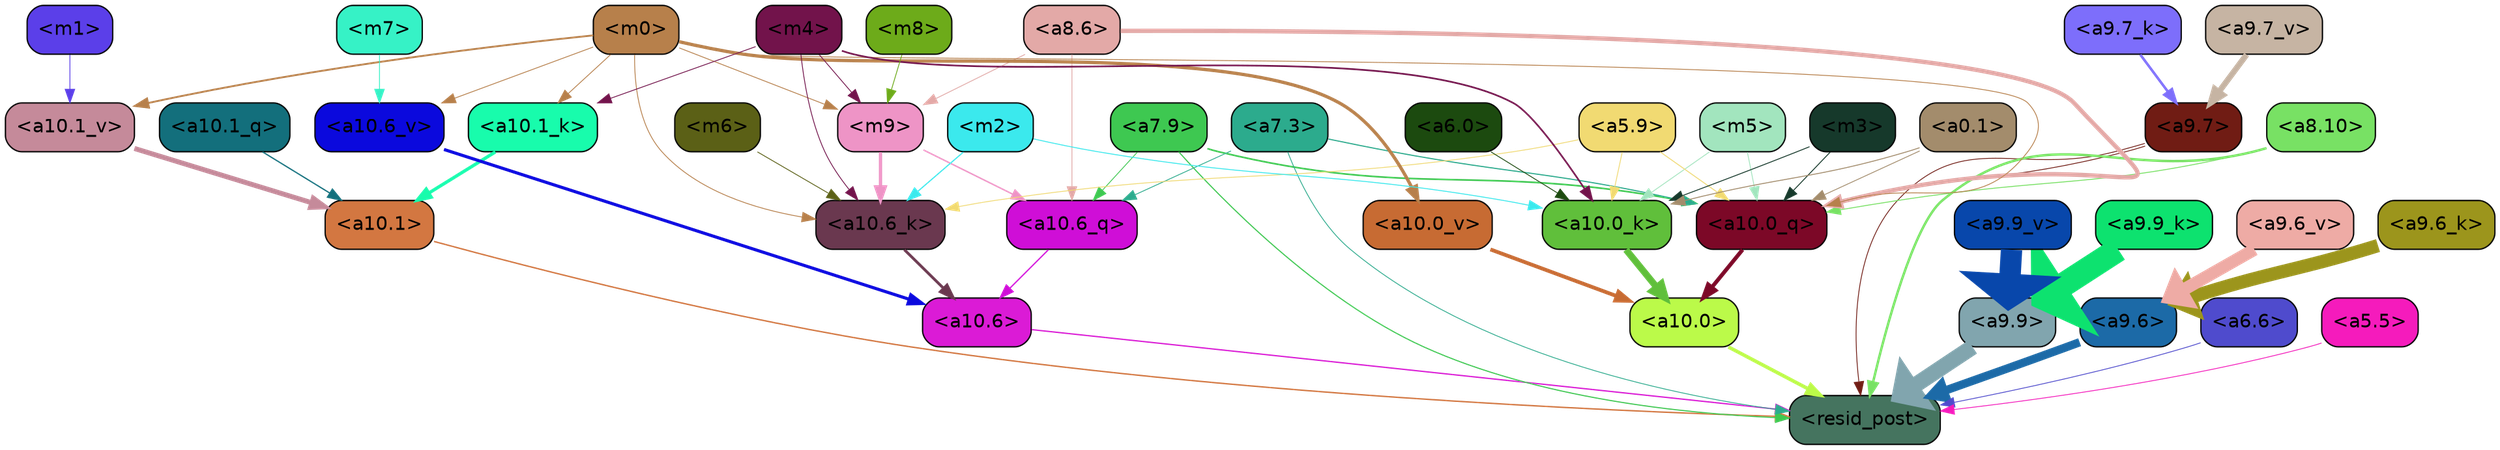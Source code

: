 strict digraph "" {
	graph [bgcolor=transparent,
		layout=dot,
		overlap=false,
		splines=true
	];
	"<a10.6>"	[color=black,
		fillcolor="#db1bd6",
		fontname=Helvetica,
		shape=box,
		style="filled, rounded"];
	"<resid_post>"	[color=black,
		fillcolor="#45745f",
		fontname=Helvetica,
		shape=box,
		style="filled, rounded"];
	"<a10.6>" -> "<resid_post>"	[color="#db1bd6",
		penwidth=0.9498605728149414];
	"<a10.1>"	[color=black,
		fillcolor="#d37741",
		fontname=Helvetica,
		shape=box,
		style="filled, rounded"];
	"<a10.1>" -> "<resid_post>"	[color="#d37741",
		penwidth=1.0084514617919922];
	"<a10.0>"	[color=black,
		fillcolor="#bbfa49",
		fontname=Helvetica,
		shape=box,
		style="filled, rounded"];
	"<a10.0>" -> "<resid_post>"	[color="#bbfa49",
		penwidth=2.5814952850341797];
	"<a9.9>"	[color=black,
		fillcolor="#81a5ae",
		fontname=Helvetica,
		shape=box,
		style="filled, rounded"];
	"<a9.9>" -> "<resid_post>"	[color="#81a5ae",
		penwidth=11.610888481140137];
	"<a9.7>"	[color=black,
		fillcolor="#701c14",
		fontname=Helvetica,
		shape=box,
		style="filled, rounded"];
	"<a9.7>" -> "<resid_post>"	[color="#701c14",
		penwidth=0.6];
	"<a10.0_q>"	[color=black,
		fillcolor="#7c0827",
		fontname=Helvetica,
		shape=box,
		style="filled, rounded"];
	"<a9.7>" -> "<a10.0_q>"	[color="#701c14",
		penwidth=0.6];
	"<a9.6>"	[color=black,
		fillcolor="#1c6aa7",
		fontname=Helvetica,
		shape=box,
		style="filled, rounded"];
	"<a9.6>" -> "<resid_post>"	[color="#1c6aa7",
		penwidth=6.121421813964844];
	"<a8.10>"	[color=black,
		fillcolor="#78e164",
		fontname=Helvetica,
		shape=box,
		style="filled, rounded"];
	"<a8.10>" -> "<resid_post>"	[color="#78e164",
		penwidth=1.7841739654541016];
	"<a8.10>" -> "<a10.0_q>"	[color="#78e164",
		penwidth=0.6612663269042969];
	"<a7.9>"	[color=black,
		fillcolor="#3ec851",
		fontname=Helvetica,
		shape=box,
		style="filled, rounded"];
	"<a7.9>" -> "<resid_post>"	[color="#3ec851",
		penwidth=0.8109169006347656];
	"<a10.6_q>"	[color=black,
		fillcolor="#cf0ed7",
		fontname=Helvetica,
		shape=box,
		style="filled, rounded"];
	"<a7.9>" -> "<a10.6_q>"	[color="#3ec851",
		penwidth=0.6];
	"<a7.9>" -> "<a10.0_q>"	[color="#3ec851",
		penwidth=1.19378662109375];
	"<a7.3>"	[color=black,
		fillcolor="#2cab8d",
		fontname=Helvetica,
		shape=box,
		style="filled, rounded"];
	"<a7.3>" -> "<resid_post>"	[color="#2cab8d",
		penwidth=0.6];
	"<a7.3>" -> "<a10.6_q>"	[color="#2cab8d",
		penwidth=0.6];
	"<a7.3>" -> "<a10.0_q>"	[color="#2cab8d",
		penwidth=0.8208656311035156];
	"<a6.6>"	[color=black,
		fillcolor="#4f4bcd",
		fontname=Helvetica,
		shape=box,
		style="filled, rounded"];
	"<a6.6>" -> "<resid_post>"	[color="#4f4bcd",
		penwidth=0.6];
	"<a5.5>"	[color=black,
		fillcolor="#f51bbc",
		fontname=Helvetica,
		shape=box,
		style="filled, rounded"];
	"<a5.5>" -> "<resid_post>"	[color="#f51bbc",
		penwidth=0.6];
	"<a10.6_q>" -> "<a10.6>"	[color="#cf0ed7",
		penwidth=0.9244728088378906];
	"<a10.1_q>"	[color=black,
		fillcolor="#136f7c",
		fontname=Helvetica,
		shape=box,
		style="filled, rounded"];
	"<a10.1_q>" -> "<a10.1>"	[color="#136f7c",
		penwidth=0.9268798828125];
	"<a10.0_q>" -> "<a10.0>"	[color="#7c0827",
		penwidth=2.905670166015625];
	"<a10.6_k>"	[color=black,
		fillcolor="#6a384f",
		fontname=Helvetica,
		shape=box,
		style="filled, rounded"];
	"<a10.6_k>" -> "<a10.6>"	[color="#6a384f",
		penwidth=2.0319366455078125];
	"<a10.1_k>"	[color=black,
		fillcolor="#18fcac",
		fontname=Helvetica,
		shape=box,
		style="filled, rounded"];
	"<a10.1_k>" -> "<a10.1>"	[color="#18fcac",
		penwidth=2.4037628173828125];
	"<a10.0_k>"	[color=black,
		fillcolor="#60bf3b",
		fontname=Helvetica,
		shape=box,
		style="filled, rounded"];
	"<a10.0_k>" -> "<a10.0>"	[color="#60bf3b",
		penwidth=4.9319305419921875];
	"<a10.6_v>"	[color=black,
		fillcolor="#0b09dd",
		fontname=Helvetica,
		shape=box,
		style="filled, rounded"];
	"<a10.6_v>" -> "<a10.6>"	[color="#0b09dd",
		penwidth=2.290935516357422];
	"<a10.1_v>"	[color=black,
		fillcolor="#c58a9a",
		fontname=Helvetica,
		shape=box,
		style="filled, rounded"];
	"<a10.1_v>" -> "<a10.1>"	[color="#c58a9a",
		penwidth=3.6398468017578125];
	"<a10.0_v>"	[color=black,
		fillcolor="#c76b33",
		fontname=Helvetica,
		shape=box,
		style="filled, rounded"];
	"<a10.0_v>" -> "<a10.0>"	[color="#c76b33",
		penwidth=2.7666168212890625];
	"<m9>"	[color=black,
		fillcolor="#ee94c6",
		fontname=Helvetica,
		shape=box,
		style="filled, rounded"];
	"<m9>" -> "<a10.6_q>"	[color="#ee94c6",
		penwidth=1.0384025573730469];
	"<m9>" -> "<a10.6_k>"	[color="#ee94c6",
		penwidth=2.371124267578125];
	"<a8.6>"	[color=black,
		fillcolor="#e3a9a7",
		fontname=Helvetica,
		shape=box,
		style="filled, rounded"];
	"<a8.6>" -> "<a10.6_q>"	[color="#e3a9a7",
		penwidth=0.6];
	"<a8.6>" -> "<a10.0_q>"	[color="#e3a9a7",
		penwidth=3.1841888427734375];
	"<a8.6>" -> "<m9>"	[color="#e3a9a7",
		penwidth=0.6];
	"<m5>"	[color=black,
		fillcolor="#a2e5be",
		fontname=Helvetica,
		shape=box,
		style="filled, rounded"];
	"<m5>" -> "<a10.0_q>"	[color="#a2e5be",
		penwidth=0.6];
	"<m5>" -> "<a10.0_k>"	[color="#a2e5be",
		penwidth=0.6];
	"<a5.9>"	[color=black,
		fillcolor="#f1da72",
		fontname=Helvetica,
		shape=box,
		style="filled, rounded"];
	"<a5.9>" -> "<a10.0_q>"	[color="#f1da72",
		penwidth=0.6463394165039062];
	"<a5.9>" -> "<a10.6_k>"	[color="#f1da72",
		penwidth=0.6];
	"<a5.9>" -> "<a10.0_k>"	[color="#f1da72",
		penwidth=0.6];
	"<m3>"	[color=black,
		fillcolor="#16392b",
		fontname=Helvetica,
		shape=box,
		style="filled, rounded"];
	"<m3>" -> "<a10.0_q>"	[color="#16392b",
		penwidth=0.6597442626953125];
	"<m3>" -> "<a10.0_k>"	[color="#16392b",
		penwidth=0.6506614685058594];
	"<m0>"	[color=black,
		fillcolor="#b7804b",
		fontname=Helvetica,
		shape=box,
		style="filled, rounded"];
	"<m0>" -> "<a10.0_q>"	[color="#b7804b",
		penwidth=0.6];
	"<m0>" -> "<a10.6_k>"	[color="#b7804b",
		penwidth=0.6];
	"<m0>" -> "<a10.1_k>"	[color="#b7804b",
		penwidth=0.6];
	"<m0>" -> "<a10.6_v>"	[color="#b7804b",
		penwidth=0.6];
	"<m0>" -> "<a10.1_v>"	[color="#b7804b",
		penwidth=1.3360328674316406];
	"<m0>" -> "<a10.0_v>"	[color="#b7804b",
		penwidth=2.4083595275878906];
	"<m0>" -> "<m9>"	[color="#b7804b",
		penwidth=0.6];
	"<a0.1>"	[color=black,
		fillcolor="#a38c6c",
		fontname=Helvetica,
		shape=box,
		style="filled, rounded"];
	"<a0.1>" -> "<a10.0_q>"	[color="#a38c6c",
		penwidth=0.6];
	"<a0.1>" -> "<a10.0_k>"	[color="#a38c6c",
		penwidth=0.6768684387207031];
	"<m6>"	[color=black,
		fillcolor="#5b6016",
		fontname=Helvetica,
		shape=box,
		style="filled, rounded"];
	"<m6>" -> "<a10.6_k>"	[color="#5b6016",
		penwidth=0.6];
	"<m4>"	[color=black,
		fillcolor="#72134b",
		fontname=Helvetica,
		shape=box,
		style="filled, rounded"];
	"<m4>" -> "<a10.6_k>"	[color="#72134b",
		penwidth=0.6];
	"<m4>" -> "<a10.1_k>"	[color="#72134b",
		penwidth=0.6];
	"<m4>" -> "<a10.0_k>"	[color="#72134b",
		penwidth=1.230804443359375];
	"<m4>" -> "<m9>"	[color="#72134b",
		penwidth=0.6];
	"<m2>"	[color=black,
		fillcolor="#3be9ed",
		fontname=Helvetica,
		shape=box,
		style="filled, rounded"];
	"<m2>" -> "<a10.6_k>"	[color="#3be9ed",
		penwidth=0.8380241394042969];
	"<m2>" -> "<a10.0_k>"	[color="#3be9ed",
		penwidth=0.6622200012207031];
	"<a6.0>"	[color=black,
		fillcolor="#1c4a0f",
		fontname=Helvetica,
		shape=box,
		style="filled, rounded"];
	"<a6.0>" -> "<a10.0_k>"	[color="#1c4a0f",
		penwidth=0.6];
	"<m7>"	[color=black,
		fillcolor="#36f2c6",
		fontname=Helvetica,
		shape=box,
		style="filled, rounded"];
	"<m7>" -> "<a10.6_v>"	[color="#36f2c6",
		penwidth=0.6];
	"<m1>"	[color=black,
		fillcolor="#5b3fe9",
		fontname=Helvetica,
		shape=box,
		style="filled, rounded"];
	"<m1>" -> "<a10.1_v>"	[color="#5b3fe9",
		penwidth=0.6];
	"<m8>"	[color=black,
		fillcolor="#6dab1a",
		fontname=Helvetica,
		shape=box,
		style="filled, rounded"];
	"<m8>" -> "<m9>"	[color="#6dab1a",
		penwidth=0.6];
	"<a9.9_k>"	[color=black,
		fillcolor="#0de26f",
		fontname=Helvetica,
		shape=box,
		style="filled, rounded"];
	"<a9.9_k>" -> "<a9.9>"	[color="#0de26f",
		penwidth=17.953022003173828];
	"<a9.7_k>"	[color=black,
		fillcolor="#7d6efb",
		fontname=Helvetica,
		shape=box,
		style="filled, rounded"];
	"<a9.7_k>" -> "<a9.7>"	[color="#7d6efb",
		penwidth=1.85101318359375];
	"<a9.6_k>"	[color=black,
		fillcolor="#9c951c",
		fontname=Helvetica,
		shape=box,
		style="filled, rounded"];
	"<a9.6_k>" -> "<a9.6>"	[color="#9c951c",
		penwidth=9.787818908691406];
	"<a9.9_v>"	[color=black,
		fillcolor="#0847ab",
		fontname=Helvetica,
		shape=box,
		style="filled, rounded"];
	"<a9.9_v>" -> "<a9.9>"	[color="#0847ab",
		penwidth=15.728643417358398];
	"<a9.7_v>"	[color=black,
		fillcolor="#c6b4a3",
		fontname=Helvetica,
		shape=box,
		style="filled, rounded"];
	"<a9.7_v>" -> "<a9.7>"	[color="#c6b4a3",
		penwidth=4.305488586425781];
	"<a9.6_v>"	[color=black,
		fillcolor="#eeaba5",
		fontname=Helvetica,
		shape=box,
		style="filled, rounded"];
	"<a9.6_v>" -> "<a9.6>"	[color="#eeaba5",
		penwidth=9.212547302246094];
}
